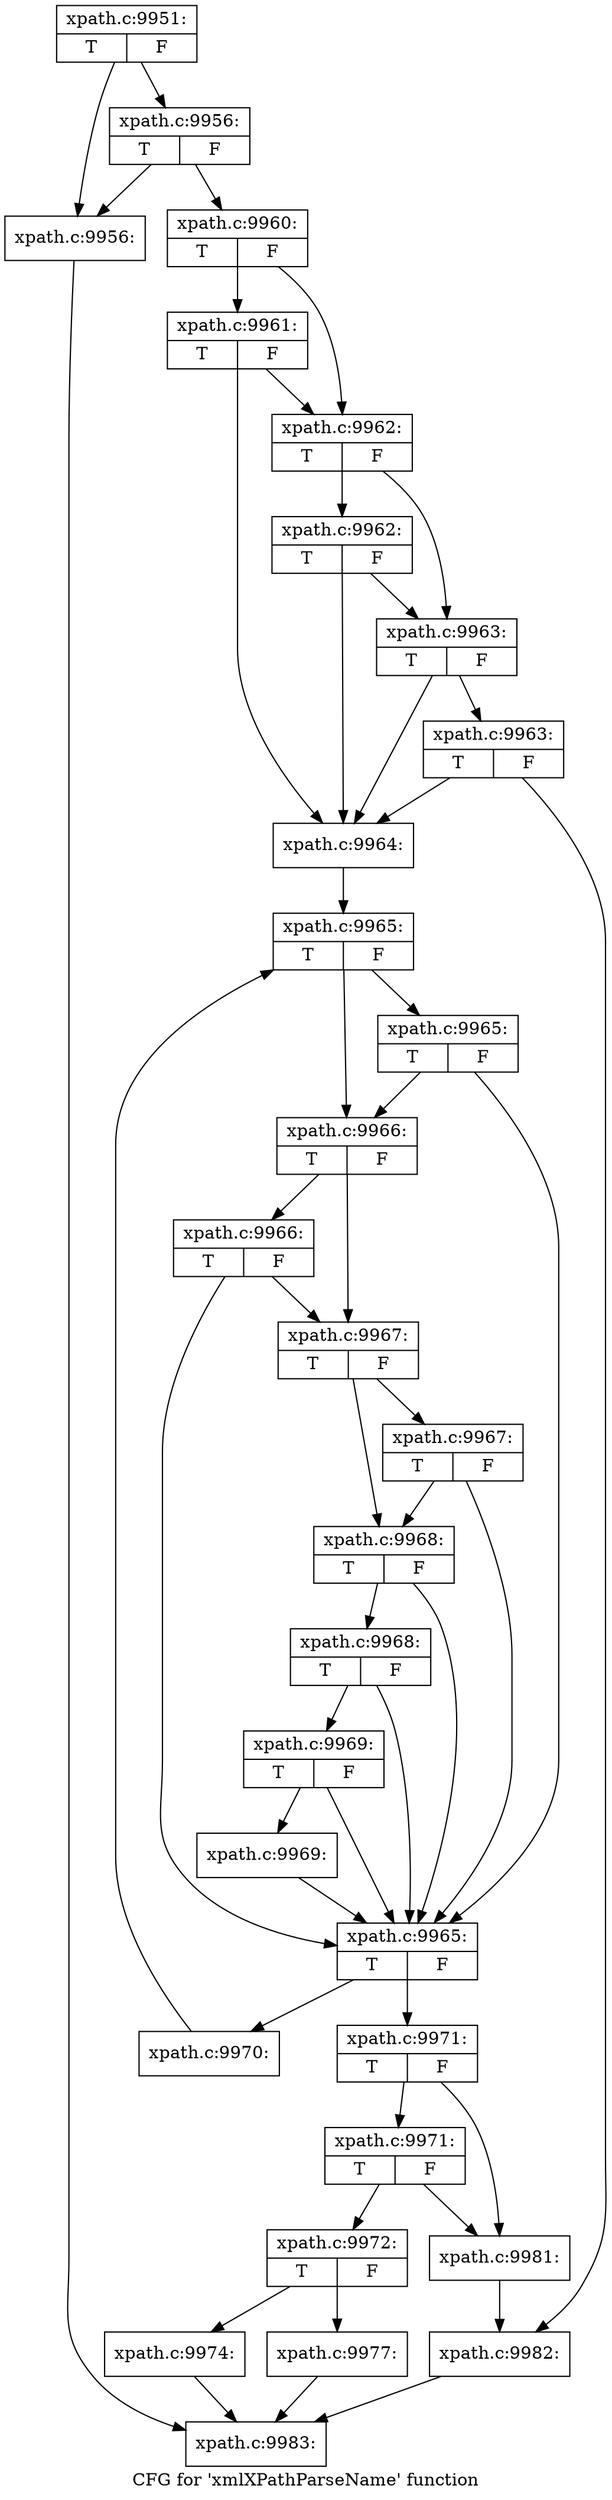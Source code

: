 digraph "CFG for 'xmlXPathParseName' function" {
	label="CFG for 'xmlXPathParseName' function";

	Node0x4b0c4e0 [shape=record,label="{xpath.c:9951:|{<s0>T|<s1>F}}"];
	Node0x4b0c4e0 -> Node0x4b19d20;
	Node0x4b0c4e0 -> Node0x4b19dc0;
	Node0x4b19dc0 [shape=record,label="{xpath.c:9956:|{<s0>T|<s1>F}}"];
	Node0x4b19dc0 -> Node0x4b19d20;
	Node0x4b19dc0 -> Node0x4b19d70;
	Node0x4b19d20 [shape=record,label="{xpath.c:9956:}"];
	Node0x4b19d20 -> Node0x4b13fe0;
	Node0x4b19d70 [shape=record,label="{xpath.c:9960:|{<s0>T|<s1>F}}"];
	Node0x4b19d70 -> Node0x4b1aa70;
	Node0x4b19d70 -> Node0x4b1a9f0;
	Node0x4b1aa70 [shape=record,label="{xpath.c:9961:|{<s0>T|<s1>F}}"];
	Node0x4b1aa70 -> Node0x4b1a850;
	Node0x4b1aa70 -> Node0x4b1a9f0;
	Node0x4b1a9f0 [shape=record,label="{xpath.c:9962:|{<s0>T|<s1>F}}"];
	Node0x4b1a9f0 -> Node0x4b1b130;
	Node0x4b1a9f0 -> Node0x4b1a970;
	Node0x4b1b130 [shape=record,label="{xpath.c:9962:|{<s0>T|<s1>F}}"];
	Node0x4b1b130 -> Node0x4b1a850;
	Node0x4b1b130 -> Node0x4b1a970;
	Node0x4b1a970 [shape=record,label="{xpath.c:9963:|{<s0>T|<s1>F}}"];
	Node0x4b1a970 -> Node0x4b1a850;
	Node0x4b1a970 -> Node0x4b1a8f0;
	Node0x4b1a8f0 [shape=record,label="{xpath.c:9963:|{<s0>T|<s1>F}}"];
	Node0x4b1a8f0 -> Node0x4b1a850;
	Node0x4b1a8f0 -> Node0x4b1a8a0;
	Node0x4b1a850 [shape=record,label="{xpath.c:9964:}"];
	Node0x4b1a850 -> Node0x4b1bf80;
	Node0x4b1bf80 [shape=record,label="{xpath.c:9965:|{<s0>T|<s1>F}}"];
	Node0x4b1bf80 -> Node0x4b1c540;
	Node0x4b1bf80 -> Node0x4b1c4c0;
	Node0x4b1c540 [shape=record,label="{xpath.c:9965:|{<s0>T|<s1>F}}"];
	Node0x4b1c540 -> Node0x4b1c220;
	Node0x4b1c540 -> Node0x4b1c4c0;
	Node0x4b1c4c0 [shape=record,label="{xpath.c:9966:|{<s0>T|<s1>F}}"];
	Node0x4b1c4c0 -> Node0x4b1cb00;
	Node0x4b1c4c0 -> Node0x4b1c440;
	Node0x4b1cb00 [shape=record,label="{xpath.c:9966:|{<s0>T|<s1>F}}"];
	Node0x4b1cb00 -> Node0x4b1c220;
	Node0x4b1cb00 -> Node0x4b1c440;
	Node0x4b1c440 [shape=record,label="{xpath.c:9967:|{<s0>T|<s1>F}}"];
	Node0x4b1c440 -> Node0x4b1d160;
	Node0x4b1c440 -> Node0x4b1c3c0;
	Node0x4b1d160 [shape=record,label="{xpath.c:9967:|{<s0>T|<s1>F}}"];
	Node0x4b1d160 -> Node0x4b1c220;
	Node0x4b1d160 -> Node0x4b1c3c0;
	Node0x4b1c3c0 [shape=record,label="{xpath.c:9968:|{<s0>T|<s1>F}}"];
	Node0x4b1c3c0 -> Node0x4b1c220;
	Node0x4b1c3c0 -> Node0x4b1c340;
	Node0x4b1c340 [shape=record,label="{xpath.c:9968:|{<s0>T|<s1>F}}"];
	Node0x4b1c340 -> Node0x4b1c220;
	Node0x4b1c340 -> Node0x4b1c2c0;
	Node0x4b1c2c0 [shape=record,label="{xpath.c:9969:|{<s0>T|<s1>F}}"];
	Node0x4b1c2c0 -> Node0x4b1c220;
	Node0x4b1c2c0 -> Node0x4b1c270;
	Node0x4b1c270 [shape=record,label="{xpath.c:9969:}"];
	Node0x4b1c270 -> Node0x4b1c220;
	Node0x4b1c220 [shape=record,label="{xpath.c:9965:|{<s0>T|<s1>F}}"];
	Node0x4b1c220 -> Node0x4b1e090;
	Node0x4b1c220 -> Node0x4b1c1a0;
	Node0x4b1e090 [shape=record,label="{xpath.c:9970:}"];
	Node0x4b1e090 -> Node0x4b1bf80;
	Node0x4b1c1a0 [shape=record,label="{xpath.c:9971:|{<s0>T|<s1>F}}"];
	Node0x4b1c1a0 -> Node0x4b1e950;
	Node0x4b1c1a0 -> Node0x4b1e900;
	Node0x4b1e950 [shape=record,label="{xpath.c:9971:|{<s0>T|<s1>F}}"];
	Node0x4b1e950 -> Node0x4b1e8b0;
	Node0x4b1e950 -> Node0x4b1e900;
	Node0x4b1e8b0 [shape=record,label="{xpath.c:9972:|{<s0>T|<s1>F}}"];
	Node0x4b1e8b0 -> Node0x4b1f560;
	Node0x4b1e8b0 -> Node0x4b1f5b0;
	Node0x4b1f560 [shape=record,label="{xpath.c:9974:}"];
	Node0x4b1f560 -> Node0x4b13fe0;
	Node0x4b1f5b0 [shape=record,label="{xpath.c:9977:}"];
	Node0x4b1f5b0 -> Node0x4b13fe0;
	Node0x4b1e900 [shape=record,label="{xpath.c:9981:}"];
	Node0x4b1e900 -> Node0x4b1a8a0;
	Node0x4b1a8a0 [shape=record,label="{xpath.c:9982:}"];
	Node0x4b1a8a0 -> Node0x4b13fe0;
	Node0x4b13fe0 [shape=record,label="{xpath.c:9983:}"];
}
